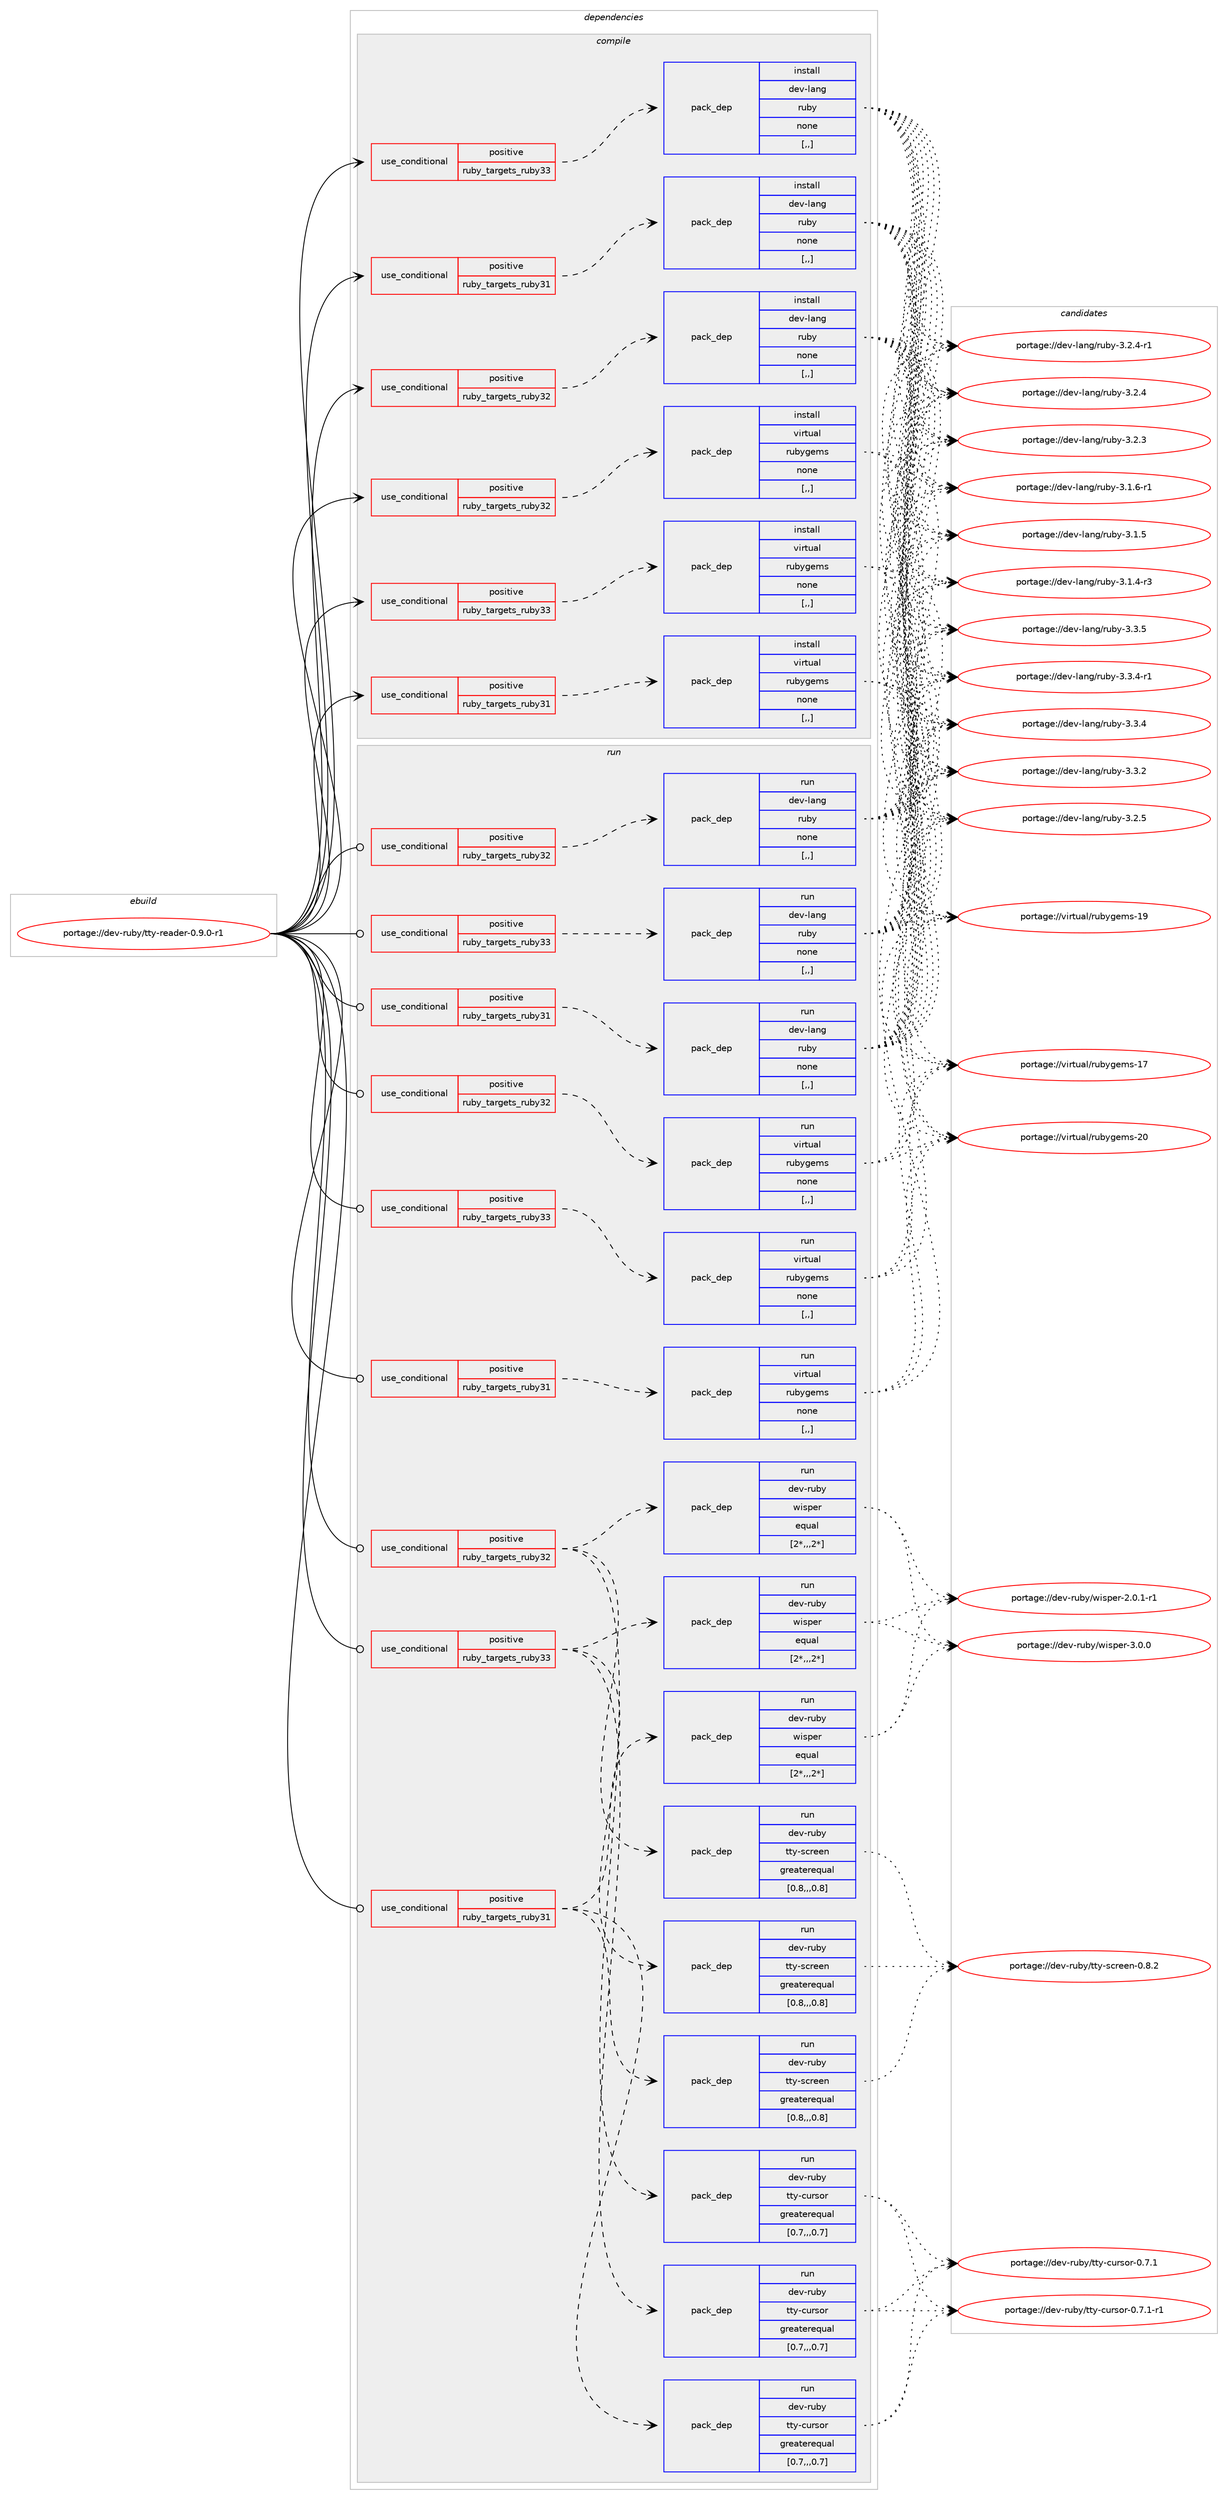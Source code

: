 digraph prolog {

# *************
# Graph options
# *************

newrank=true;
concentrate=true;
compound=true;
graph [rankdir=LR,fontname=Helvetica,fontsize=10,ranksep=1.5];#, ranksep=2.5, nodesep=0.2];
edge  [arrowhead=vee];
node  [fontname=Helvetica,fontsize=10];

# **********
# The ebuild
# **********

subgraph cluster_leftcol {
color=gray;
label=<<i>ebuild</i>>;
id [label="portage://dev-ruby/tty-reader-0.9.0-r1", color=red, width=4, href="../dev-ruby/tty-reader-0.9.0-r1.svg"];
}

# ****************
# The dependencies
# ****************

subgraph cluster_midcol {
color=gray;
label=<<i>dependencies</i>>;
subgraph cluster_compile {
fillcolor="#eeeeee";
style=filled;
label=<<i>compile</i>>;
subgraph cond189445 {
dependency703236 [label=<<TABLE BORDER="0" CELLBORDER="1" CELLSPACING="0" CELLPADDING="4"><TR><TD ROWSPAN="3" CELLPADDING="10">use_conditional</TD></TR><TR><TD>positive</TD></TR><TR><TD>ruby_targets_ruby31</TD></TR></TABLE>>, shape=none, color=red];
subgraph pack508807 {
dependency703237 [label=<<TABLE BORDER="0" CELLBORDER="1" CELLSPACING="0" CELLPADDING="4" WIDTH="220"><TR><TD ROWSPAN="6" CELLPADDING="30">pack_dep</TD></TR><TR><TD WIDTH="110">install</TD></TR><TR><TD>dev-lang</TD></TR><TR><TD>ruby</TD></TR><TR><TD>none</TD></TR><TR><TD>[,,]</TD></TR></TABLE>>, shape=none, color=blue];
}
dependency703236:e -> dependency703237:w [weight=20,style="dashed",arrowhead="vee"];
}
id:e -> dependency703236:w [weight=20,style="solid",arrowhead="vee"];
subgraph cond189446 {
dependency703238 [label=<<TABLE BORDER="0" CELLBORDER="1" CELLSPACING="0" CELLPADDING="4"><TR><TD ROWSPAN="3" CELLPADDING="10">use_conditional</TD></TR><TR><TD>positive</TD></TR><TR><TD>ruby_targets_ruby31</TD></TR></TABLE>>, shape=none, color=red];
subgraph pack508808 {
dependency703239 [label=<<TABLE BORDER="0" CELLBORDER="1" CELLSPACING="0" CELLPADDING="4" WIDTH="220"><TR><TD ROWSPAN="6" CELLPADDING="30">pack_dep</TD></TR><TR><TD WIDTH="110">install</TD></TR><TR><TD>virtual</TD></TR><TR><TD>rubygems</TD></TR><TR><TD>none</TD></TR><TR><TD>[,,]</TD></TR></TABLE>>, shape=none, color=blue];
}
dependency703238:e -> dependency703239:w [weight=20,style="dashed",arrowhead="vee"];
}
id:e -> dependency703238:w [weight=20,style="solid",arrowhead="vee"];
subgraph cond189447 {
dependency703240 [label=<<TABLE BORDER="0" CELLBORDER="1" CELLSPACING="0" CELLPADDING="4"><TR><TD ROWSPAN="3" CELLPADDING="10">use_conditional</TD></TR><TR><TD>positive</TD></TR><TR><TD>ruby_targets_ruby32</TD></TR></TABLE>>, shape=none, color=red];
subgraph pack508809 {
dependency703241 [label=<<TABLE BORDER="0" CELLBORDER="1" CELLSPACING="0" CELLPADDING="4" WIDTH="220"><TR><TD ROWSPAN="6" CELLPADDING="30">pack_dep</TD></TR><TR><TD WIDTH="110">install</TD></TR><TR><TD>dev-lang</TD></TR><TR><TD>ruby</TD></TR><TR><TD>none</TD></TR><TR><TD>[,,]</TD></TR></TABLE>>, shape=none, color=blue];
}
dependency703240:e -> dependency703241:w [weight=20,style="dashed",arrowhead="vee"];
}
id:e -> dependency703240:w [weight=20,style="solid",arrowhead="vee"];
subgraph cond189448 {
dependency703242 [label=<<TABLE BORDER="0" CELLBORDER="1" CELLSPACING="0" CELLPADDING="4"><TR><TD ROWSPAN="3" CELLPADDING="10">use_conditional</TD></TR><TR><TD>positive</TD></TR><TR><TD>ruby_targets_ruby32</TD></TR></TABLE>>, shape=none, color=red];
subgraph pack508810 {
dependency703243 [label=<<TABLE BORDER="0" CELLBORDER="1" CELLSPACING="0" CELLPADDING="4" WIDTH="220"><TR><TD ROWSPAN="6" CELLPADDING="30">pack_dep</TD></TR><TR><TD WIDTH="110">install</TD></TR><TR><TD>virtual</TD></TR><TR><TD>rubygems</TD></TR><TR><TD>none</TD></TR><TR><TD>[,,]</TD></TR></TABLE>>, shape=none, color=blue];
}
dependency703242:e -> dependency703243:w [weight=20,style="dashed",arrowhead="vee"];
}
id:e -> dependency703242:w [weight=20,style="solid",arrowhead="vee"];
subgraph cond189449 {
dependency703244 [label=<<TABLE BORDER="0" CELLBORDER="1" CELLSPACING="0" CELLPADDING="4"><TR><TD ROWSPAN="3" CELLPADDING="10">use_conditional</TD></TR><TR><TD>positive</TD></TR><TR><TD>ruby_targets_ruby33</TD></TR></TABLE>>, shape=none, color=red];
subgraph pack508811 {
dependency703245 [label=<<TABLE BORDER="0" CELLBORDER="1" CELLSPACING="0" CELLPADDING="4" WIDTH="220"><TR><TD ROWSPAN="6" CELLPADDING="30">pack_dep</TD></TR><TR><TD WIDTH="110">install</TD></TR><TR><TD>dev-lang</TD></TR><TR><TD>ruby</TD></TR><TR><TD>none</TD></TR><TR><TD>[,,]</TD></TR></TABLE>>, shape=none, color=blue];
}
dependency703244:e -> dependency703245:w [weight=20,style="dashed",arrowhead="vee"];
}
id:e -> dependency703244:w [weight=20,style="solid",arrowhead="vee"];
subgraph cond189450 {
dependency703246 [label=<<TABLE BORDER="0" CELLBORDER="1" CELLSPACING="0" CELLPADDING="4"><TR><TD ROWSPAN="3" CELLPADDING="10">use_conditional</TD></TR><TR><TD>positive</TD></TR><TR><TD>ruby_targets_ruby33</TD></TR></TABLE>>, shape=none, color=red];
subgraph pack508812 {
dependency703247 [label=<<TABLE BORDER="0" CELLBORDER="1" CELLSPACING="0" CELLPADDING="4" WIDTH="220"><TR><TD ROWSPAN="6" CELLPADDING="30">pack_dep</TD></TR><TR><TD WIDTH="110">install</TD></TR><TR><TD>virtual</TD></TR><TR><TD>rubygems</TD></TR><TR><TD>none</TD></TR><TR><TD>[,,]</TD></TR></TABLE>>, shape=none, color=blue];
}
dependency703246:e -> dependency703247:w [weight=20,style="dashed",arrowhead="vee"];
}
id:e -> dependency703246:w [weight=20,style="solid",arrowhead="vee"];
}
subgraph cluster_compileandrun {
fillcolor="#eeeeee";
style=filled;
label=<<i>compile and run</i>>;
}
subgraph cluster_run {
fillcolor="#eeeeee";
style=filled;
label=<<i>run</i>>;
subgraph cond189451 {
dependency703248 [label=<<TABLE BORDER="0" CELLBORDER="1" CELLSPACING="0" CELLPADDING="4"><TR><TD ROWSPAN="3" CELLPADDING="10">use_conditional</TD></TR><TR><TD>positive</TD></TR><TR><TD>ruby_targets_ruby31</TD></TR></TABLE>>, shape=none, color=red];
subgraph pack508813 {
dependency703249 [label=<<TABLE BORDER="0" CELLBORDER="1" CELLSPACING="0" CELLPADDING="4" WIDTH="220"><TR><TD ROWSPAN="6" CELLPADDING="30">pack_dep</TD></TR><TR><TD WIDTH="110">run</TD></TR><TR><TD>dev-lang</TD></TR><TR><TD>ruby</TD></TR><TR><TD>none</TD></TR><TR><TD>[,,]</TD></TR></TABLE>>, shape=none, color=blue];
}
dependency703248:e -> dependency703249:w [weight=20,style="dashed",arrowhead="vee"];
}
id:e -> dependency703248:w [weight=20,style="solid",arrowhead="odot"];
subgraph cond189452 {
dependency703250 [label=<<TABLE BORDER="0" CELLBORDER="1" CELLSPACING="0" CELLPADDING="4"><TR><TD ROWSPAN="3" CELLPADDING="10">use_conditional</TD></TR><TR><TD>positive</TD></TR><TR><TD>ruby_targets_ruby31</TD></TR></TABLE>>, shape=none, color=red];
subgraph pack508814 {
dependency703251 [label=<<TABLE BORDER="0" CELLBORDER="1" CELLSPACING="0" CELLPADDING="4" WIDTH="220"><TR><TD ROWSPAN="6" CELLPADDING="30">pack_dep</TD></TR><TR><TD WIDTH="110">run</TD></TR><TR><TD>dev-ruby</TD></TR><TR><TD>tty-cursor</TD></TR><TR><TD>greaterequal</TD></TR><TR><TD>[0.7,,,0.7]</TD></TR></TABLE>>, shape=none, color=blue];
}
dependency703250:e -> dependency703251:w [weight=20,style="dashed",arrowhead="vee"];
subgraph pack508815 {
dependency703252 [label=<<TABLE BORDER="0" CELLBORDER="1" CELLSPACING="0" CELLPADDING="4" WIDTH="220"><TR><TD ROWSPAN="6" CELLPADDING="30">pack_dep</TD></TR><TR><TD WIDTH="110">run</TD></TR><TR><TD>dev-ruby</TD></TR><TR><TD>tty-screen</TD></TR><TR><TD>greaterequal</TD></TR><TR><TD>[0.8,,,0.8]</TD></TR></TABLE>>, shape=none, color=blue];
}
dependency703250:e -> dependency703252:w [weight=20,style="dashed",arrowhead="vee"];
subgraph pack508816 {
dependency703253 [label=<<TABLE BORDER="0" CELLBORDER="1" CELLSPACING="0" CELLPADDING="4" WIDTH="220"><TR><TD ROWSPAN="6" CELLPADDING="30">pack_dep</TD></TR><TR><TD WIDTH="110">run</TD></TR><TR><TD>dev-ruby</TD></TR><TR><TD>wisper</TD></TR><TR><TD>equal</TD></TR><TR><TD>[2*,,,2*]</TD></TR></TABLE>>, shape=none, color=blue];
}
dependency703250:e -> dependency703253:w [weight=20,style="dashed",arrowhead="vee"];
}
id:e -> dependency703250:w [weight=20,style="solid",arrowhead="odot"];
subgraph cond189453 {
dependency703254 [label=<<TABLE BORDER="0" CELLBORDER="1" CELLSPACING="0" CELLPADDING="4"><TR><TD ROWSPAN="3" CELLPADDING="10">use_conditional</TD></TR><TR><TD>positive</TD></TR><TR><TD>ruby_targets_ruby31</TD></TR></TABLE>>, shape=none, color=red];
subgraph pack508817 {
dependency703255 [label=<<TABLE BORDER="0" CELLBORDER="1" CELLSPACING="0" CELLPADDING="4" WIDTH="220"><TR><TD ROWSPAN="6" CELLPADDING="30">pack_dep</TD></TR><TR><TD WIDTH="110">run</TD></TR><TR><TD>virtual</TD></TR><TR><TD>rubygems</TD></TR><TR><TD>none</TD></TR><TR><TD>[,,]</TD></TR></TABLE>>, shape=none, color=blue];
}
dependency703254:e -> dependency703255:w [weight=20,style="dashed",arrowhead="vee"];
}
id:e -> dependency703254:w [weight=20,style="solid",arrowhead="odot"];
subgraph cond189454 {
dependency703256 [label=<<TABLE BORDER="0" CELLBORDER="1" CELLSPACING="0" CELLPADDING="4"><TR><TD ROWSPAN="3" CELLPADDING="10">use_conditional</TD></TR><TR><TD>positive</TD></TR><TR><TD>ruby_targets_ruby32</TD></TR></TABLE>>, shape=none, color=red];
subgraph pack508818 {
dependency703257 [label=<<TABLE BORDER="0" CELLBORDER="1" CELLSPACING="0" CELLPADDING="4" WIDTH="220"><TR><TD ROWSPAN="6" CELLPADDING="30">pack_dep</TD></TR><TR><TD WIDTH="110">run</TD></TR><TR><TD>dev-lang</TD></TR><TR><TD>ruby</TD></TR><TR><TD>none</TD></TR><TR><TD>[,,]</TD></TR></TABLE>>, shape=none, color=blue];
}
dependency703256:e -> dependency703257:w [weight=20,style="dashed",arrowhead="vee"];
}
id:e -> dependency703256:w [weight=20,style="solid",arrowhead="odot"];
subgraph cond189455 {
dependency703258 [label=<<TABLE BORDER="0" CELLBORDER="1" CELLSPACING="0" CELLPADDING="4"><TR><TD ROWSPAN="3" CELLPADDING="10">use_conditional</TD></TR><TR><TD>positive</TD></TR><TR><TD>ruby_targets_ruby32</TD></TR></TABLE>>, shape=none, color=red];
subgraph pack508819 {
dependency703259 [label=<<TABLE BORDER="0" CELLBORDER="1" CELLSPACING="0" CELLPADDING="4" WIDTH="220"><TR><TD ROWSPAN="6" CELLPADDING="30">pack_dep</TD></TR><TR><TD WIDTH="110">run</TD></TR><TR><TD>dev-ruby</TD></TR><TR><TD>tty-cursor</TD></TR><TR><TD>greaterequal</TD></TR><TR><TD>[0.7,,,0.7]</TD></TR></TABLE>>, shape=none, color=blue];
}
dependency703258:e -> dependency703259:w [weight=20,style="dashed",arrowhead="vee"];
subgraph pack508820 {
dependency703260 [label=<<TABLE BORDER="0" CELLBORDER="1" CELLSPACING="0" CELLPADDING="4" WIDTH="220"><TR><TD ROWSPAN="6" CELLPADDING="30">pack_dep</TD></TR><TR><TD WIDTH="110">run</TD></TR><TR><TD>dev-ruby</TD></TR><TR><TD>tty-screen</TD></TR><TR><TD>greaterequal</TD></TR><TR><TD>[0.8,,,0.8]</TD></TR></TABLE>>, shape=none, color=blue];
}
dependency703258:e -> dependency703260:w [weight=20,style="dashed",arrowhead="vee"];
subgraph pack508821 {
dependency703261 [label=<<TABLE BORDER="0" CELLBORDER="1" CELLSPACING="0" CELLPADDING="4" WIDTH="220"><TR><TD ROWSPAN="6" CELLPADDING="30">pack_dep</TD></TR><TR><TD WIDTH="110">run</TD></TR><TR><TD>dev-ruby</TD></TR><TR><TD>wisper</TD></TR><TR><TD>equal</TD></TR><TR><TD>[2*,,,2*]</TD></TR></TABLE>>, shape=none, color=blue];
}
dependency703258:e -> dependency703261:w [weight=20,style="dashed",arrowhead="vee"];
}
id:e -> dependency703258:w [weight=20,style="solid",arrowhead="odot"];
subgraph cond189456 {
dependency703262 [label=<<TABLE BORDER="0" CELLBORDER="1" CELLSPACING="0" CELLPADDING="4"><TR><TD ROWSPAN="3" CELLPADDING="10">use_conditional</TD></TR><TR><TD>positive</TD></TR><TR><TD>ruby_targets_ruby32</TD></TR></TABLE>>, shape=none, color=red];
subgraph pack508822 {
dependency703263 [label=<<TABLE BORDER="0" CELLBORDER="1" CELLSPACING="0" CELLPADDING="4" WIDTH="220"><TR><TD ROWSPAN="6" CELLPADDING="30">pack_dep</TD></TR><TR><TD WIDTH="110">run</TD></TR><TR><TD>virtual</TD></TR><TR><TD>rubygems</TD></TR><TR><TD>none</TD></TR><TR><TD>[,,]</TD></TR></TABLE>>, shape=none, color=blue];
}
dependency703262:e -> dependency703263:w [weight=20,style="dashed",arrowhead="vee"];
}
id:e -> dependency703262:w [weight=20,style="solid",arrowhead="odot"];
subgraph cond189457 {
dependency703264 [label=<<TABLE BORDER="0" CELLBORDER="1" CELLSPACING="0" CELLPADDING="4"><TR><TD ROWSPAN="3" CELLPADDING="10">use_conditional</TD></TR><TR><TD>positive</TD></TR><TR><TD>ruby_targets_ruby33</TD></TR></TABLE>>, shape=none, color=red];
subgraph pack508823 {
dependency703265 [label=<<TABLE BORDER="0" CELLBORDER="1" CELLSPACING="0" CELLPADDING="4" WIDTH="220"><TR><TD ROWSPAN="6" CELLPADDING="30">pack_dep</TD></TR><TR><TD WIDTH="110">run</TD></TR><TR><TD>dev-lang</TD></TR><TR><TD>ruby</TD></TR><TR><TD>none</TD></TR><TR><TD>[,,]</TD></TR></TABLE>>, shape=none, color=blue];
}
dependency703264:e -> dependency703265:w [weight=20,style="dashed",arrowhead="vee"];
}
id:e -> dependency703264:w [weight=20,style="solid",arrowhead="odot"];
subgraph cond189458 {
dependency703266 [label=<<TABLE BORDER="0" CELLBORDER="1" CELLSPACING="0" CELLPADDING="4"><TR><TD ROWSPAN="3" CELLPADDING="10">use_conditional</TD></TR><TR><TD>positive</TD></TR><TR><TD>ruby_targets_ruby33</TD></TR></TABLE>>, shape=none, color=red];
subgraph pack508824 {
dependency703267 [label=<<TABLE BORDER="0" CELLBORDER="1" CELLSPACING="0" CELLPADDING="4" WIDTH="220"><TR><TD ROWSPAN="6" CELLPADDING="30">pack_dep</TD></TR><TR><TD WIDTH="110">run</TD></TR><TR><TD>dev-ruby</TD></TR><TR><TD>tty-cursor</TD></TR><TR><TD>greaterequal</TD></TR><TR><TD>[0.7,,,0.7]</TD></TR></TABLE>>, shape=none, color=blue];
}
dependency703266:e -> dependency703267:w [weight=20,style="dashed",arrowhead="vee"];
subgraph pack508825 {
dependency703268 [label=<<TABLE BORDER="0" CELLBORDER="1" CELLSPACING="0" CELLPADDING="4" WIDTH="220"><TR><TD ROWSPAN="6" CELLPADDING="30">pack_dep</TD></TR><TR><TD WIDTH="110">run</TD></TR><TR><TD>dev-ruby</TD></TR><TR><TD>tty-screen</TD></TR><TR><TD>greaterequal</TD></TR><TR><TD>[0.8,,,0.8]</TD></TR></TABLE>>, shape=none, color=blue];
}
dependency703266:e -> dependency703268:w [weight=20,style="dashed",arrowhead="vee"];
subgraph pack508826 {
dependency703269 [label=<<TABLE BORDER="0" CELLBORDER="1" CELLSPACING="0" CELLPADDING="4" WIDTH="220"><TR><TD ROWSPAN="6" CELLPADDING="30">pack_dep</TD></TR><TR><TD WIDTH="110">run</TD></TR><TR><TD>dev-ruby</TD></TR><TR><TD>wisper</TD></TR><TR><TD>equal</TD></TR><TR><TD>[2*,,,2*]</TD></TR></TABLE>>, shape=none, color=blue];
}
dependency703266:e -> dependency703269:w [weight=20,style="dashed",arrowhead="vee"];
}
id:e -> dependency703266:w [weight=20,style="solid",arrowhead="odot"];
subgraph cond189459 {
dependency703270 [label=<<TABLE BORDER="0" CELLBORDER="1" CELLSPACING="0" CELLPADDING="4"><TR><TD ROWSPAN="3" CELLPADDING="10">use_conditional</TD></TR><TR><TD>positive</TD></TR><TR><TD>ruby_targets_ruby33</TD></TR></TABLE>>, shape=none, color=red];
subgraph pack508827 {
dependency703271 [label=<<TABLE BORDER="0" CELLBORDER="1" CELLSPACING="0" CELLPADDING="4" WIDTH="220"><TR><TD ROWSPAN="6" CELLPADDING="30">pack_dep</TD></TR><TR><TD WIDTH="110">run</TD></TR><TR><TD>virtual</TD></TR><TR><TD>rubygems</TD></TR><TR><TD>none</TD></TR><TR><TD>[,,]</TD></TR></TABLE>>, shape=none, color=blue];
}
dependency703270:e -> dependency703271:w [weight=20,style="dashed",arrowhead="vee"];
}
id:e -> dependency703270:w [weight=20,style="solid",arrowhead="odot"];
}
}

# **************
# The candidates
# **************

subgraph cluster_choices {
rank=same;
color=gray;
label=<<i>candidates</i>>;

subgraph choice508807 {
color=black;
nodesep=1;
choice10010111845108971101034711411798121455146514653 [label="portage://dev-lang/ruby-3.3.5", color=red, width=4,href="../dev-lang/ruby-3.3.5.svg"];
choice100101118451089711010347114117981214551465146524511449 [label="portage://dev-lang/ruby-3.3.4-r1", color=red, width=4,href="../dev-lang/ruby-3.3.4-r1.svg"];
choice10010111845108971101034711411798121455146514652 [label="portage://dev-lang/ruby-3.3.4", color=red, width=4,href="../dev-lang/ruby-3.3.4.svg"];
choice10010111845108971101034711411798121455146514650 [label="portage://dev-lang/ruby-3.3.2", color=red, width=4,href="../dev-lang/ruby-3.3.2.svg"];
choice10010111845108971101034711411798121455146504653 [label="portage://dev-lang/ruby-3.2.5", color=red, width=4,href="../dev-lang/ruby-3.2.5.svg"];
choice100101118451089711010347114117981214551465046524511449 [label="portage://dev-lang/ruby-3.2.4-r1", color=red, width=4,href="../dev-lang/ruby-3.2.4-r1.svg"];
choice10010111845108971101034711411798121455146504652 [label="portage://dev-lang/ruby-3.2.4", color=red, width=4,href="../dev-lang/ruby-3.2.4.svg"];
choice10010111845108971101034711411798121455146504651 [label="portage://dev-lang/ruby-3.2.3", color=red, width=4,href="../dev-lang/ruby-3.2.3.svg"];
choice100101118451089711010347114117981214551464946544511449 [label="portage://dev-lang/ruby-3.1.6-r1", color=red, width=4,href="../dev-lang/ruby-3.1.6-r1.svg"];
choice10010111845108971101034711411798121455146494653 [label="portage://dev-lang/ruby-3.1.5", color=red, width=4,href="../dev-lang/ruby-3.1.5.svg"];
choice100101118451089711010347114117981214551464946524511451 [label="portage://dev-lang/ruby-3.1.4-r3", color=red, width=4,href="../dev-lang/ruby-3.1.4-r3.svg"];
dependency703237:e -> choice10010111845108971101034711411798121455146514653:w [style=dotted,weight="100"];
dependency703237:e -> choice100101118451089711010347114117981214551465146524511449:w [style=dotted,weight="100"];
dependency703237:e -> choice10010111845108971101034711411798121455146514652:w [style=dotted,weight="100"];
dependency703237:e -> choice10010111845108971101034711411798121455146514650:w [style=dotted,weight="100"];
dependency703237:e -> choice10010111845108971101034711411798121455146504653:w [style=dotted,weight="100"];
dependency703237:e -> choice100101118451089711010347114117981214551465046524511449:w [style=dotted,weight="100"];
dependency703237:e -> choice10010111845108971101034711411798121455146504652:w [style=dotted,weight="100"];
dependency703237:e -> choice10010111845108971101034711411798121455146504651:w [style=dotted,weight="100"];
dependency703237:e -> choice100101118451089711010347114117981214551464946544511449:w [style=dotted,weight="100"];
dependency703237:e -> choice10010111845108971101034711411798121455146494653:w [style=dotted,weight="100"];
dependency703237:e -> choice100101118451089711010347114117981214551464946524511451:w [style=dotted,weight="100"];
}
subgraph choice508808 {
color=black;
nodesep=1;
choice118105114116117971084711411798121103101109115455048 [label="portage://virtual/rubygems-20", color=red, width=4,href="../virtual/rubygems-20.svg"];
choice118105114116117971084711411798121103101109115454957 [label="portage://virtual/rubygems-19", color=red, width=4,href="../virtual/rubygems-19.svg"];
choice118105114116117971084711411798121103101109115454955 [label="portage://virtual/rubygems-17", color=red, width=4,href="../virtual/rubygems-17.svg"];
dependency703239:e -> choice118105114116117971084711411798121103101109115455048:w [style=dotted,weight="100"];
dependency703239:e -> choice118105114116117971084711411798121103101109115454957:w [style=dotted,weight="100"];
dependency703239:e -> choice118105114116117971084711411798121103101109115454955:w [style=dotted,weight="100"];
}
subgraph choice508809 {
color=black;
nodesep=1;
choice10010111845108971101034711411798121455146514653 [label="portage://dev-lang/ruby-3.3.5", color=red, width=4,href="../dev-lang/ruby-3.3.5.svg"];
choice100101118451089711010347114117981214551465146524511449 [label="portage://dev-lang/ruby-3.3.4-r1", color=red, width=4,href="../dev-lang/ruby-3.3.4-r1.svg"];
choice10010111845108971101034711411798121455146514652 [label="portage://dev-lang/ruby-3.3.4", color=red, width=4,href="../dev-lang/ruby-3.3.4.svg"];
choice10010111845108971101034711411798121455146514650 [label="portage://dev-lang/ruby-3.3.2", color=red, width=4,href="../dev-lang/ruby-3.3.2.svg"];
choice10010111845108971101034711411798121455146504653 [label="portage://dev-lang/ruby-3.2.5", color=red, width=4,href="../dev-lang/ruby-3.2.5.svg"];
choice100101118451089711010347114117981214551465046524511449 [label="portage://dev-lang/ruby-3.2.4-r1", color=red, width=4,href="../dev-lang/ruby-3.2.4-r1.svg"];
choice10010111845108971101034711411798121455146504652 [label="portage://dev-lang/ruby-3.2.4", color=red, width=4,href="../dev-lang/ruby-3.2.4.svg"];
choice10010111845108971101034711411798121455146504651 [label="portage://dev-lang/ruby-3.2.3", color=red, width=4,href="../dev-lang/ruby-3.2.3.svg"];
choice100101118451089711010347114117981214551464946544511449 [label="portage://dev-lang/ruby-3.1.6-r1", color=red, width=4,href="../dev-lang/ruby-3.1.6-r1.svg"];
choice10010111845108971101034711411798121455146494653 [label="portage://dev-lang/ruby-3.1.5", color=red, width=4,href="../dev-lang/ruby-3.1.5.svg"];
choice100101118451089711010347114117981214551464946524511451 [label="portage://dev-lang/ruby-3.1.4-r3", color=red, width=4,href="../dev-lang/ruby-3.1.4-r3.svg"];
dependency703241:e -> choice10010111845108971101034711411798121455146514653:w [style=dotted,weight="100"];
dependency703241:e -> choice100101118451089711010347114117981214551465146524511449:w [style=dotted,weight="100"];
dependency703241:e -> choice10010111845108971101034711411798121455146514652:w [style=dotted,weight="100"];
dependency703241:e -> choice10010111845108971101034711411798121455146514650:w [style=dotted,weight="100"];
dependency703241:e -> choice10010111845108971101034711411798121455146504653:w [style=dotted,weight="100"];
dependency703241:e -> choice100101118451089711010347114117981214551465046524511449:w [style=dotted,weight="100"];
dependency703241:e -> choice10010111845108971101034711411798121455146504652:w [style=dotted,weight="100"];
dependency703241:e -> choice10010111845108971101034711411798121455146504651:w [style=dotted,weight="100"];
dependency703241:e -> choice100101118451089711010347114117981214551464946544511449:w [style=dotted,weight="100"];
dependency703241:e -> choice10010111845108971101034711411798121455146494653:w [style=dotted,weight="100"];
dependency703241:e -> choice100101118451089711010347114117981214551464946524511451:w [style=dotted,weight="100"];
}
subgraph choice508810 {
color=black;
nodesep=1;
choice118105114116117971084711411798121103101109115455048 [label="portage://virtual/rubygems-20", color=red, width=4,href="../virtual/rubygems-20.svg"];
choice118105114116117971084711411798121103101109115454957 [label="portage://virtual/rubygems-19", color=red, width=4,href="../virtual/rubygems-19.svg"];
choice118105114116117971084711411798121103101109115454955 [label="portage://virtual/rubygems-17", color=red, width=4,href="../virtual/rubygems-17.svg"];
dependency703243:e -> choice118105114116117971084711411798121103101109115455048:w [style=dotted,weight="100"];
dependency703243:e -> choice118105114116117971084711411798121103101109115454957:w [style=dotted,weight="100"];
dependency703243:e -> choice118105114116117971084711411798121103101109115454955:w [style=dotted,weight="100"];
}
subgraph choice508811 {
color=black;
nodesep=1;
choice10010111845108971101034711411798121455146514653 [label="portage://dev-lang/ruby-3.3.5", color=red, width=4,href="../dev-lang/ruby-3.3.5.svg"];
choice100101118451089711010347114117981214551465146524511449 [label="portage://dev-lang/ruby-3.3.4-r1", color=red, width=4,href="../dev-lang/ruby-3.3.4-r1.svg"];
choice10010111845108971101034711411798121455146514652 [label="portage://dev-lang/ruby-3.3.4", color=red, width=4,href="../dev-lang/ruby-3.3.4.svg"];
choice10010111845108971101034711411798121455146514650 [label="portage://dev-lang/ruby-3.3.2", color=red, width=4,href="../dev-lang/ruby-3.3.2.svg"];
choice10010111845108971101034711411798121455146504653 [label="portage://dev-lang/ruby-3.2.5", color=red, width=4,href="../dev-lang/ruby-3.2.5.svg"];
choice100101118451089711010347114117981214551465046524511449 [label="portage://dev-lang/ruby-3.2.4-r1", color=red, width=4,href="../dev-lang/ruby-3.2.4-r1.svg"];
choice10010111845108971101034711411798121455146504652 [label="portage://dev-lang/ruby-3.2.4", color=red, width=4,href="../dev-lang/ruby-3.2.4.svg"];
choice10010111845108971101034711411798121455146504651 [label="portage://dev-lang/ruby-3.2.3", color=red, width=4,href="../dev-lang/ruby-3.2.3.svg"];
choice100101118451089711010347114117981214551464946544511449 [label="portage://dev-lang/ruby-3.1.6-r1", color=red, width=4,href="../dev-lang/ruby-3.1.6-r1.svg"];
choice10010111845108971101034711411798121455146494653 [label="portage://dev-lang/ruby-3.1.5", color=red, width=4,href="../dev-lang/ruby-3.1.5.svg"];
choice100101118451089711010347114117981214551464946524511451 [label="portage://dev-lang/ruby-3.1.4-r3", color=red, width=4,href="../dev-lang/ruby-3.1.4-r3.svg"];
dependency703245:e -> choice10010111845108971101034711411798121455146514653:w [style=dotted,weight="100"];
dependency703245:e -> choice100101118451089711010347114117981214551465146524511449:w [style=dotted,weight="100"];
dependency703245:e -> choice10010111845108971101034711411798121455146514652:w [style=dotted,weight="100"];
dependency703245:e -> choice10010111845108971101034711411798121455146514650:w [style=dotted,weight="100"];
dependency703245:e -> choice10010111845108971101034711411798121455146504653:w [style=dotted,weight="100"];
dependency703245:e -> choice100101118451089711010347114117981214551465046524511449:w [style=dotted,weight="100"];
dependency703245:e -> choice10010111845108971101034711411798121455146504652:w [style=dotted,weight="100"];
dependency703245:e -> choice10010111845108971101034711411798121455146504651:w [style=dotted,weight="100"];
dependency703245:e -> choice100101118451089711010347114117981214551464946544511449:w [style=dotted,weight="100"];
dependency703245:e -> choice10010111845108971101034711411798121455146494653:w [style=dotted,weight="100"];
dependency703245:e -> choice100101118451089711010347114117981214551464946524511451:w [style=dotted,weight="100"];
}
subgraph choice508812 {
color=black;
nodesep=1;
choice118105114116117971084711411798121103101109115455048 [label="portage://virtual/rubygems-20", color=red, width=4,href="../virtual/rubygems-20.svg"];
choice118105114116117971084711411798121103101109115454957 [label="portage://virtual/rubygems-19", color=red, width=4,href="../virtual/rubygems-19.svg"];
choice118105114116117971084711411798121103101109115454955 [label="portage://virtual/rubygems-17", color=red, width=4,href="../virtual/rubygems-17.svg"];
dependency703247:e -> choice118105114116117971084711411798121103101109115455048:w [style=dotted,weight="100"];
dependency703247:e -> choice118105114116117971084711411798121103101109115454957:w [style=dotted,weight="100"];
dependency703247:e -> choice118105114116117971084711411798121103101109115454955:w [style=dotted,weight="100"];
}
subgraph choice508813 {
color=black;
nodesep=1;
choice10010111845108971101034711411798121455146514653 [label="portage://dev-lang/ruby-3.3.5", color=red, width=4,href="../dev-lang/ruby-3.3.5.svg"];
choice100101118451089711010347114117981214551465146524511449 [label="portage://dev-lang/ruby-3.3.4-r1", color=red, width=4,href="../dev-lang/ruby-3.3.4-r1.svg"];
choice10010111845108971101034711411798121455146514652 [label="portage://dev-lang/ruby-3.3.4", color=red, width=4,href="../dev-lang/ruby-3.3.4.svg"];
choice10010111845108971101034711411798121455146514650 [label="portage://dev-lang/ruby-3.3.2", color=red, width=4,href="../dev-lang/ruby-3.3.2.svg"];
choice10010111845108971101034711411798121455146504653 [label="portage://dev-lang/ruby-3.2.5", color=red, width=4,href="../dev-lang/ruby-3.2.5.svg"];
choice100101118451089711010347114117981214551465046524511449 [label="portage://dev-lang/ruby-3.2.4-r1", color=red, width=4,href="../dev-lang/ruby-3.2.4-r1.svg"];
choice10010111845108971101034711411798121455146504652 [label="portage://dev-lang/ruby-3.2.4", color=red, width=4,href="../dev-lang/ruby-3.2.4.svg"];
choice10010111845108971101034711411798121455146504651 [label="portage://dev-lang/ruby-3.2.3", color=red, width=4,href="../dev-lang/ruby-3.2.3.svg"];
choice100101118451089711010347114117981214551464946544511449 [label="portage://dev-lang/ruby-3.1.6-r1", color=red, width=4,href="../dev-lang/ruby-3.1.6-r1.svg"];
choice10010111845108971101034711411798121455146494653 [label="portage://dev-lang/ruby-3.1.5", color=red, width=4,href="../dev-lang/ruby-3.1.5.svg"];
choice100101118451089711010347114117981214551464946524511451 [label="portage://dev-lang/ruby-3.1.4-r3", color=red, width=4,href="../dev-lang/ruby-3.1.4-r3.svg"];
dependency703249:e -> choice10010111845108971101034711411798121455146514653:w [style=dotted,weight="100"];
dependency703249:e -> choice100101118451089711010347114117981214551465146524511449:w [style=dotted,weight="100"];
dependency703249:e -> choice10010111845108971101034711411798121455146514652:w [style=dotted,weight="100"];
dependency703249:e -> choice10010111845108971101034711411798121455146514650:w [style=dotted,weight="100"];
dependency703249:e -> choice10010111845108971101034711411798121455146504653:w [style=dotted,weight="100"];
dependency703249:e -> choice100101118451089711010347114117981214551465046524511449:w [style=dotted,weight="100"];
dependency703249:e -> choice10010111845108971101034711411798121455146504652:w [style=dotted,weight="100"];
dependency703249:e -> choice10010111845108971101034711411798121455146504651:w [style=dotted,weight="100"];
dependency703249:e -> choice100101118451089711010347114117981214551464946544511449:w [style=dotted,weight="100"];
dependency703249:e -> choice10010111845108971101034711411798121455146494653:w [style=dotted,weight="100"];
dependency703249:e -> choice100101118451089711010347114117981214551464946524511451:w [style=dotted,weight="100"];
}
subgraph choice508814 {
color=black;
nodesep=1;
choice10010111845114117981214711611612145991171141151111144548465546494511449 [label="portage://dev-ruby/tty-cursor-0.7.1-r1", color=red, width=4,href="../dev-ruby/tty-cursor-0.7.1-r1.svg"];
choice1001011184511411798121471161161214599117114115111114454846554649 [label="portage://dev-ruby/tty-cursor-0.7.1", color=red, width=4,href="../dev-ruby/tty-cursor-0.7.1.svg"];
dependency703251:e -> choice10010111845114117981214711611612145991171141151111144548465546494511449:w [style=dotted,weight="100"];
dependency703251:e -> choice1001011184511411798121471161161214599117114115111114454846554649:w [style=dotted,weight="100"];
}
subgraph choice508815 {
color=black;
nodesep=1;
choice1001011184511411798121471161161214511599114101101110454846564650 [label="portage://dev-ruby/tty-screen-0.8.2", color=red, width=4,href="../dev-ruby/tty-screen-0.8.2.svg"];
dependency703252:e -> choice1001011184511411798121471161161214511599114101101110454846564650:w [style=dotted,weight="100"];
}
subgraph choice508816 {
color=black;
nodesep=1;
choice100101118451141179812147119105115112101114455146484648 [label="portage://dev-ruby/wisper-3.0.0", color=red, width=4,href="../dev-ruby/wisper-3.0.0.svg"];
choice1001011184511411798121471191051151121011144550464846494511449 [label="portage://dev-ruby/wisper-2.0.1-r1", color=red, width=4,href="../dev-ruby/wisper-2.0.1-r1.svg"];
dependency703253:e -> choice100101118451141179812147119105115112101114455146484648:w [style=dotted,weight="100"];
dependency703253:e -> choice1001011184511411798121471191051151121011144550464846494511449:w [style=dotted,weight="100"];
}
subgraph choice508817 {
color=black;
nodesep=1;
choice118105114116117971084711411798121103101109115455048 [label="portage://virtual/rubygems-20", color=red, width=4,href="../virtual/rubygems-20.svg"];
choice118105114116117971084711411798121103101109115454957 [label="portage://virtual/rubygems-19", color=red, width=4,href="../virtual/rubygems-19.svg"];
choice118105114116117971084711411798121103101109115454955 [label="portage://virtual/rubygems-17", color=red, width=4,href="../virtual/rubygems-17.svg"];
dependency703255:e -> choice118105114116117971084711411798121103101109115455048:w [style=dotted,weight="100"];
dependency703255:e -> choice118105114116117971084711411798121103101109115454957:w [style=dotted,weight="100"];
dependency703255:e -> choice118105114116117971084711411798121103101109115454955:w [style=dotted,weight="100"];
}
subgraph choice508818 {
color=black;
nodesep=1;
choice10010111845108971101034711411798121455146514653 [label="portage://dev-lang/ruby-3.3.5", color=red, width=4,href="../dev-lang/ruby-3.3.5.svg"];
choice100101118451089711010347114117981214551465146524511449 [label="portage://dev-lang/ruby-3.3.4-r1", color=red, width=4,href="../dev-lang/ruby-3.3.4-r1.svg"];
choice10010111845108971101034711411798121455146514652 [label="portage://dev-lang/ruby-3.3.4", color=red, width=4,href="../dev-lang/ruby-3.3.4.svg"];
choice10010111845108971101034711411798121455146514650 [label="portage://dev-lang/ruby-3.3.2", color=red, width=4,href="../dev-lang/ruby-3.3.2.svg"];
choice10010111845108971101034711411798121455146504653 [label="portage://dev-lang/ruby-3.2.5", color=red, width=4,href="../dev-lang/ruby-3.2.5.svg"];
choice100101118451089711010347114117981214551465046524511449 [label="portage://dev-lang/ruby-3.2.4-r1", color=red, width=4,href="../dev-lang/ruby-3.2.4-r1.svg"];
choice10010111845108971101034711411798121455146504652 [label="portage://dev-lang/ruby-3.2.4", color=red, width=4,href="../dev-lang/ruby-3.2.4.svg"];
choice10010111845108971101034711411798121455146504651 [label="portage://dev-lang/ruby-3.2.3", color=red, width=4,href="../dev-lang/ruby-3.2.3.svg"];
choice100101118451089711010347114117981214551464946544511449 [label="portage://dev-lang/ruby-3.1.6-r1", color=red, width=4,href="../dev-lang/ruby-3.1.6-r1.svg"];
choice10010111845108971101034711411798121455146494653 [label="portage://dev-lang/ruby-3.1.5", color=red, width=4,href="../dev-lang/ruby-3.1.5.svg"];
choice100101118451089711010347114117981214551464946524511451 [label="portage://dev-lang/ruby-3.1.4-r3", color=red, width=4,href="../dev-lang/ruby-3.1.4-r3.svg"];
dependency703257:e -> choice10010111845108971101034711411798121455146514653:w [style=dotted,weight="100"];
dependency703257:e -> choice100101118451089711010347114117981214551465146524511449:w [style=dotted,weight="100"];
dependency703257:e -> choice10010111845108971101034711411798121455146514652:w [style=dotted,weight="100"];
dependency703257:e -> choice10010111845108971101034711411798121455146514650:w [style=dotted,weight="100"];
dependency703257:e -> choice10010111845108971101034711411798121455146504653:w [style=dotted,weight="100"];
dependency703257:e -> choice100101118451089711010347114117981214551465046524511449:w [style=dotted,weight="100"];
dependency703257:e -> choice10010111845108971101034711411798121455146504652:w [style=dotted,weight="100"];
dependency703257:e -> choice10010111845108971101034711411798121455146504651:w [style=dotted,weight="100"];
dependency703257:e -> choice100101118451089711010347114117981214551464946544511449:w [style=dotted,weight="100"];
dependency703257:e -> choice10010111845108971101034711411798121455146494653:w [style=dotted,weight="100"];
dependency703257:e -> choice100101118451089711010347114117981214551464946524511451:w [style=dotted,weight="100"];
}
subgraph choice508819 {
color=black;
nodesep=1;
choice10010111845114117981214711611612145991171141151111144548465546494511449 [label="portage://dev-ruby/tty-cursor-0.7.1-r1", color=red, width=4,href="../dev-ruby/tty-cursor-0.7.1-r1.svg"];
choice1001011184511411798121471161161214599117114115111114454846554649 [label="portage://dev-ruby/tty-cursor-0.7.1", color=red, width=4,href="../dev-ruby/tty-cursor-0.7.1.svg"];
dependency703259:e -> choice10010111845114117981214711611612145991171141151111144548465546494511449:w [style=dotted,weight="100"];
dependency703259:e -> choice1001011184511411798121471161161214599117114115111114454846554649:w [style=dotted,weight="100"];
}
subgraph choice508820 {
color=black;
nodesep=1;
choice1001011184511411798121471161161214511599114101101110454846564650 [label="portage://dev-ruby/tty-screen-0.8.2", color=red, width=4,href="../dev-ruby/tty-screen-0.8.2.svg"];
dependency703260:e -> choice1001011184511411798121471161161214511599114101101110454846564650:w [style=dotted,weight="100"];
}
subgraph choice508821 {
color=black;
nodesep=1;
choice100101118451141179812147119105115112101114455146484648 [label="portage://dev-ruby/wisper-3.0.0", color=red, width=4,href="../dev-ruby/wisper-3.0.0.svg"];
choice1001011184511411798121471191051151121011144550464846494511449 [label="portage://dev-ruby/wisper-2.0.1-r1", color=red, width=4,href="../dev-ruby/wisper-2.0.1-r1.svg"];
dependency703261:e -> choice100101118451141179812147119105115112101114455146484648:w [style=dotted,weight="100"];
dependency703261:e -> choice1001011184511411798121471191051151121011144550464846494511449:w [style=dotted,weight="100"];
}
subgraph choice508822 {
color=black;
nodesep=1;
choice118105114116117971084711411798121103101109115455048 [label="portage://virtual/rubygems-20", color=red, width=4,href="../virtual/rubygems-20.svg"];
choice118105114116117971084711411798121103101109115454957 [label="portage://virtual/rubygems-19", color=red, width=4,href="../virtual/rubygems-19.svg"];
choice118105114116117971084711411798121103101109115454955 [label="portage://virtual/rubygems-17", color=red, width=4,href="../virtual/rubygems-17.svg"];
dependency703263:e -> choice118105114116117971084711411798121103101109115455048:w [style=dotted,weight="100"];
dependency703263:e -> choice118105114116117971084711411798121103101109115454957:w [style=dotted,weight="100"];
dependency703263:e -> choice118105114116117971084711411798121103101109115454955:w [style=dotted,weight="100"];
}
subgraph choice508823 {
color=black;
nodesep=1;
choice10010111845108971101034711411798121455146514653 [label="portage://dev-lang/ruby-3.3.5", color=red, width=4,href="../dev-lang/ruby-3.3.5.svg"];
choice100101118451089711010347114117981214551465146524511449 [label="portage://dev-lang/ruby-3.3.4-r1", color=red, width=4,href="../dev-lang/ruby-3.3.4-r1.svg"];
choice10010111845108971101034711411798121455146514652 [label="portage://dev-lang/ruby-3.3.4", color=red, width=4,href="../dev-lang/ruby-3.3.4.svg"];
choice10010111845108971101034711411798121455146514650 [label="portage://dev-lang/ruby-3.3.2", color=red, width=4,href="../dev-lang/ruby-3.3.2.svg"];
choice10010111845108971101034711411798121455146504653 [label="portage://dev-lang/ruby-3.2.5", color=red, width=4,href="../dev-lang/ruby-3.2.5.svg"];
choice100101118451089711010347114117981214551465046524511449 [label="portage://dev-lang/ruby-3.2.4-r1", color=red, width=4,href="../dev-lang/ruby-3.2.4-r1.svg"];
choice10010111845108971101034711411798121455146504652 [label="portage://dev-lang/ruby-3.2.4", color=red, width=4,href="../dev-lang/ruby-3.2.4.svg"];
choice10010111845108971101034711411798121455146504651 [label="portage://dev-lang/ruby-3.2.3", color=red, width=4,href="../dev-lang/ruby-3.2.3.svg"];
choice100101118451089711010347114117981214551464946544511449 [label="portage://dev-lang/ruby-3.1.6-r1", color=red, width=4,href="../dev-lang/ruby-3.1.6-r1.svg"];
choice10010111845108971101034711411798121455146494653 [label="portage://dev-lang/ruby-3.1.5", color=red, width=4,href="../dev-lang/ruby-3.1.5.svg"];
choice100101118451089711010347114117981214551464946524511451 [label="portage://dev-lang/ruby-3.1.4-r3", color=red, width=4,href="../dev-lang/ruby-3.1.4-r3.svg"];
dependency703265:e -> choice10010111845108971101034711411798121455146514653:w [style=dotted,weight="100"];
dependency703265:e -> choice100101118451089711010347114117981214551465146524511449:w [style=dotted,weight="100"];
dependency703265:e -> choice10010111845108971101034711411798121455146514652:w [style=dotted,weight="100"];
dependency703265:e -> choice10010111845108971101034711411798121455146514650:w [style=dotted,weight="100"];
dependency703265:e -> choice10010111845108971101034711411798121455146504653:w [style=dotted,weight="100"];
dependency703265:e -> choice100101118451089711010347114117981214551465046524511449:w [style=dotted,weight="100"];
dependency703265:e -> choice10010111845108971101034711411798121455146504652:w [style=dotted,weight="100"];
dependency703265:e -> choice10010111845108971101034711411798121455146504651:w [style=dotted,weight="100"];
dependency703265:e -> choice100101118451089711010347114117981214551464946544511449:w [style=dotted,weight="100"];
dependency703265:e -> choice10010111845108971101034711411798121455146494653:w [style=dotted,weight="100"];
dependency703265:e -> choice100101118451089711010347114117981214551464946524511451:w [style=dotted,weight="100"];
}
subgraph choice508824 {
color=black;
nodesep=1;
choice10010111845114117981214711611612145991171141151111144548465546494511449 [label="portage://dev-ruby/tty-cursor-0.7.1-r1", color=red, width=4,href="../dev-ruby/tty-cursor-0.7.1-r1.svg"];
choice1001011184511411798121471161161214599117114115111114454846554649 [label="portage://dev-ruby/tty-cursor-0.7.1", color=red, width=4,href="../dev-ruby/tty-cursor-0.7.1.svg"];
dependency703267:e -> choice10010111845114117981214711611612145991171141151111144548465546494511449:w [style=dotted,weight="100"];
dependency703267:e -> choice1001011184511411798121471161161214599117114115111114454846554649:w [style=dotted,weight="100"];
}
subgraph choice508825 {
color=black;
nodesep=1;
choice1001011184511411798121471161161214511599114101101110454846564650 [label="portage://dev-ruby/tty-screen-0.8.2", color=red, width=4,href="../dev-ruby/tty-screen-0.8.2.svg"];
dependency703268:e -> choice1001011184511411798121471161161214511599114101101110454846564650:w [style=dotted,weight="100"];
}
subgraph choice508826 {
color=black;
nodesep=1;
choice100101118451141179812147119105115112101114455146484648 [label="portage://dev-ruby/wisper-3.0.0", color=red, width=4,href="../dev-ruby/wisper-3.0.0.svg"];
choice1001011184511411798121471191051151121011144550464846494511449 [label="portage://dev-ruby/wisper-2.0.1-r1", color=red, width=4,href="../dev-ruby/wisper-2.0.1-r1.svg"];
dependency703269:e -> choice100101118451141179812147119105115112101114455146484648:w [style=dotted,weight="100"];
dependency703269:e -> choice1001011184511411798121471191051151121011144550464846494511449:w [style=dotted,weight="100"];
}
subgraph choice508827 {
color=black;
nodesep=1;
choice118105114116117971084711411798121103101109115455048 [label="portage://virtual/rubygems-20", color=red, width=4,href="../virtual/rubygems-20.svg"];
choice118105114116117971084711411798121103101109115454957 [label="portage://virtual/rubygems-19", color=red, width=4,href="../virtual/rubygems-19.svg"];
choice118105114116117971084711411798121103101109115454955 [label="portage://virtual/rubygems-17", color=red, width=4,href="../virtual/rubygems-17.svg"];
dependency703271:e -> choice118105114116117971084711411798121103101109115455048:w [style=dotted,weight="100"];
dependency703271:e -> choice118105114116117971084711411798121103101109115454957:w [style=dotted,weight="100"];
dependency703271:e -> choice118105114116117971084711411798121103101109115454955:w [style=dotted,weight="100"];
}
}

}
